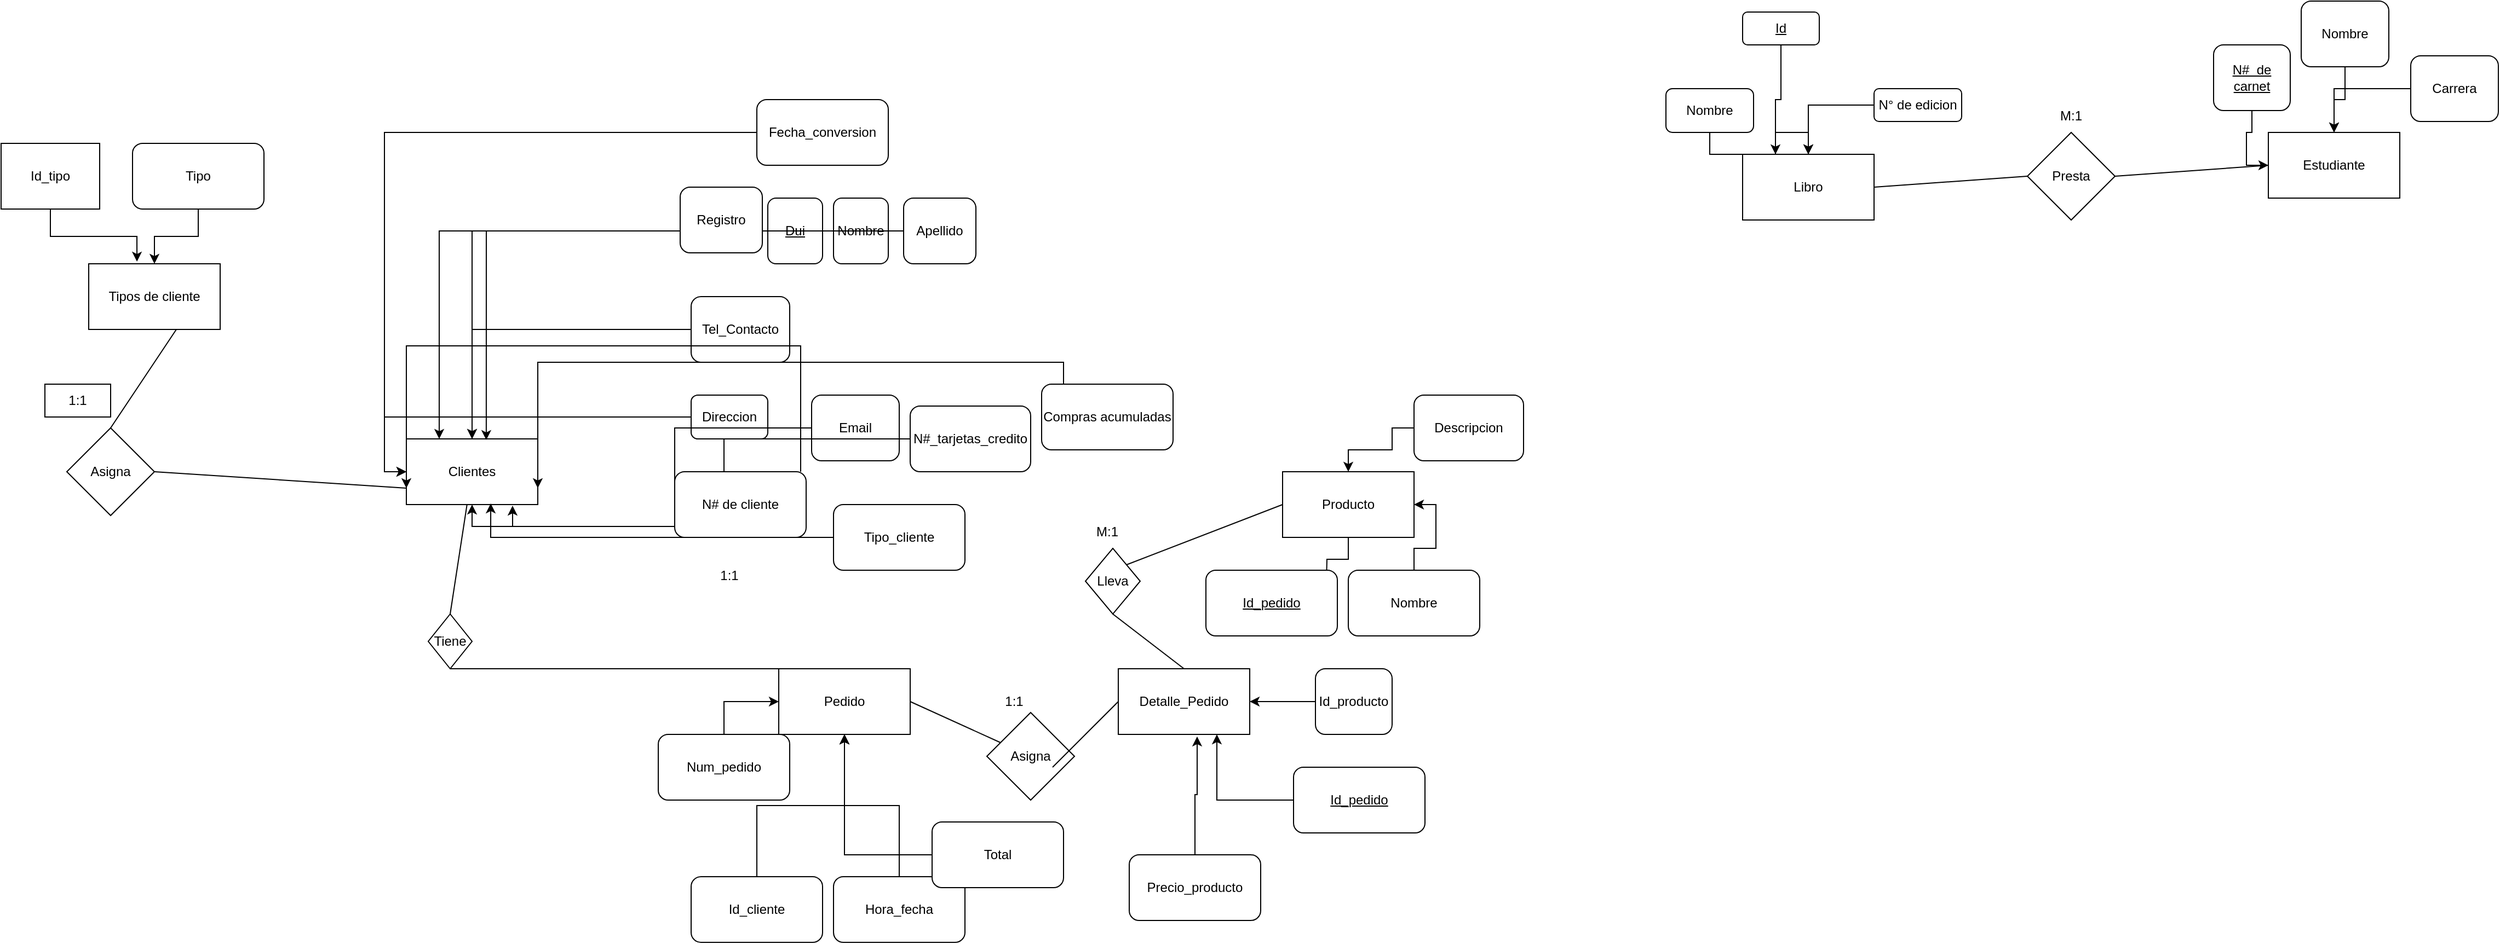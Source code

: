 <mxfile version="20.5.1" type="github">
  <diagram id="D4FRn-X8v1xza_RWKSgD" name="Página-1">
    <mxGraphModel dx="2479" dy="845" grid="1" gridSize="10" guides="1" tooltips="1" connect="1" arrows="1" fold="1" page="1" pageScale="1" pageWidth="827" pageHeight="1169" math="0" shadow="0">
      <root>
        <mxCell id="0" />
        <mxCell id="1" parent="0" />
        <mxCell id="p10tmFN7mJ3A4gBp0qT7-28" value="Libro" style="rounded=0;whiteSpace=wrap;html=1;" vertex="1" parent="1">
          <mxGeometry x="100" y="180" width="120" height="60" as="geometry" />
        </mxCell>
        <mxCell id="p10tmFN7mJ3A4gBp0qT7-33" style="edgeStyle=orthogonalEdgeStyle;rounded=0;orthogonalLoop=1;jettySize=auto;html=1;" edge="1" parent="1" source="p10tmFN7mJ3A4gBp0qT7-29" target="p10tmFN7mJ3A4gBp0qT7-28">
          <mxGeometry relative="1" as="geometry">
            <mxPoint x="170" y="170" as="targetPoint" />
          </mxGeometry>
        </mxCell>
        <mxCell id="p10tmFN7mJ3A4gBp0qT7-29" value="Nombre" style="rounded=1;whiteSpace=wrap;html=1;" vertex="1" parent="1">
          <mxGeometry x="30" y="120" width="80" height="40" as="geometry" />
        </mxCell>
        <mxCell id="p10tmFN7mJ3A4gBp0qT7-32" style="edgeStyle=orthogonalEdgeStyle;rounded=0;orthogonalLoop=1;jettySize=auto;html=1;exitX=0;exitY=0.5;exitDx=0;exitDy=0;entryX=0.5;entryY=0;entryDx=0;entryDy=0;" edge="1" parent="1" source="p10tmFN7mJ3A4gBp0qT7-30" target="p10tmFN7mJ3A4gBp0qT7-28">
          <mxGeometry relative="1" as="geometry">
            <mxPoint x="170" y="140" as="targetPoint" />
          </mxGeometry>
        </mxCell>
        <mxCell id="p10tmFN7mJ3A4gBp0qT7-30" value="N° de edicion" style="rounded=1;whiteSpace=wrap;html=1;" vertex="1" parent="1">
          <mxGeometry x="220" y="120" width="80" height="30" as="geometry" />
        </mxCell>
        <mxCell id="p10tmFN7mJ3A4gBp0qT7-34" style="edgeStyle=orthogonalEdgeStyle;rounded=0;orthogonalLoop=1;jettySize=auto;html=1;entryX=0.25;entryY=0;entryDx=0;entryDy=0;" edge="1" parent="1" source="p10tmFN7mJ3A4gBp0qT7-31" target="p10tmFN7mJ3A4gBp0qT7-28">
          <mxGeometry relative="1" as="geometry" />
        </mxCell>
        <mxCell id="p10tmFN7mJ3A4gBp0qT7-31" value="&lt;u&gt;Id&lt;/u&gt;" style="rounded=1;whiteSpace=wrap;html=1;" vertex="1" parent="1">
          <mxGeometry x="100" y="50" width="70" height="30" as="geometry" />
        </mxCell>
        <mxCell id="p10tmFN7mJ3A4gBp0qT7-35" value="Presta" style="rhombus;whiteSpace=wrap;html=1;" vertex="1" parent="1">
          <mxGeometry x="360" y="160" width="80" height="80" as="geometry" />
        </mxCell>
        <mxCell id="p10tmFN7mJ3A4gBp0qT7-36" value="Estudiante" style="rounded=0;whiteSpace=wrap;html=1;" vertex="1" parent="1">
          <mxGeometry x="580" y="160" width="120" height="60" as="geometry" />
        </mxCell>
        <mxCell id="p10tmFN7mJ3A4gBp0qT7-43" style="edgeStyle=orthogonalEdgeStyle;rounded=0;orthogonalLoop=1;jettySize=auto;html=1;entryX=0;entryY=0.5;entryDx=0;entryDy=0;" edge="1" parent="1" source="p10tmFN7mJ3A4gBp0qT7-37" target="p10tmFN7mJ3A4gBp0qT7-36">
          <mxGeometry relative="1" as="geometry" />
        </mxCell>
        <mxCell id="p10tmFN7mJ3A4gBp0qT7-37" value="&lt;u&gt;N#&amp;nbsp; de carnet&lt;/u&gt;" style="rounded=1;whiteSpace=wrap;html=1;" vertex="1" parent="1">
          <mxGeometry x="530" y="80" width="70" height="60" as="geometry" />
        </mxCell>
        <mxCell id="p10tmFN7mJ3A4gBp0qT7-41" style="edgeStyle=orthogonalEdgeStyle;rounded=0;orthogonalLoop=1;jettySize=auto;html=1;" edge="1" parent="1" source="p10tmFN7mJ3A4gBp0qT7-38" target="p10tmFN7mJ3A4gBp0qT7-36">
          <mxGeometry relative="1" as="geometry" />
        </mxCell>
        <mxCell id="p10tmFN7mJ3A4gBp0qT7-38" value="Nombre" style="rounded=1;whiteSpace=wrap;html=1;" vertex="1" parent="1">
          <mxGeometry x="610" y="40" width="80" height="60" as="geometry" />
        </mxCell>
        <mxCell id="p10tmFN7mJ3A4gBp0qT7-42" style="edgeStyle=orthogonalEdgeStyle;rounded=0;orthogonalLoop=1;jettySize=auto;html=1;" edge="1" parent="1" source="p10tmFN7mJ3A4gBp0qT7-40" target="p10tmFN7mJ3A4gBp0qT7-36">
          <mxGeometry relative="1" as="geometry" />
        </mxCell>
        <mxCell id="p10tmFN7mJ3A4gBp0qT7-40" value="Carrera" style="rounded=1;whiteSpace=wrap;html=1;" vertex="1" parent="1">
          <mxGeometry x="710" y="90" width="80" height="60" as="geometry" />
        </mxCell>
        <mxCell id="p10tmFN7mJ3A4gBp0qT7-45" value="" style="endArrow=none;html=1;rounded=0;exitX=1;exitY=0.5;exitDx=0;exitDy=0;entryX=0;entryY=0.5;entryDx=0;entryDy=0;" edge="1" parent="1" source="p10tmFN7mJ3A4gBp0qT7-28" target="p10tmFN7mJ3A4gBp0qT7-35">
          <mxGeometry width="50" height="50" relative="1" as="geometry">
            <mxPoint x="250" y="240" as="sourcePoint" />
            <mxPoint x="300" y="190" as="targetPoint" />
          </mxGeometry>
        </mxCell>
        <mxCell id="p10tmFN7mJ3A4gBp0qT7-46" value="" style="endArrow=none;html=1;rounded=0;exitX=1;exitY=0.5;exitDx=0;exitDy=0;entryX=0;entryY=0.5;entryDx=0;entryDy=0;" edge="1" parent="1" source="p10tmFN7mJ3A4gBp0qT7-35" target="p10tmFN7mJ3A4gBp0qT7-36">
          <mxGeometry width="50" height="50" relative="1" as="geometry">
            <mxPoint x="460" y="270" as="sourcePoint" />
            <mxPoint x="510" y="220" as="targetPoint" />
          </mxGeometry>
        </mxCell>
        <mxCell id="p10tmFN7mJ3A4gBp0qT7-47" value="M:1" style="text;html=1;strokeColor=none;fillColor=none;align=center;verticalAlign=middle;whiteSpace=wrap;rounded=0;" vertex="1" parent="1">
          <mxGeometry x="370" y="130" width="60" height="30" as="geometry" />
        </mxCell>
        <mxCell id="p10tmFN7mJ3A4gBp0qT7-48" value="Clientes" style="rounded=0;whiteSpace=wrap;html=1;" vertex="1" parent="1">
          <mxGeometry x="-1120" y="440" width="120" height="60" as="geometry" />
        </mxCell>
        <mxCell id="p10tmFN7mJ3A4gBp0qT7-61" style="edgeStyle=orthogonalEdgeStyle;rounded=0;orthogonalLoop=1;jettySize=auto;html=1;entryX=0.25;entryY=0;entryDx=0;entryDy=0;" edge="1" parent="1" source="p10tmFN7mJ3A4gBp0qT7-50" target="p10tmFN7mJ3A4gBp0qT7-48">
          <mxGeometry relative="1" as="geometry" />
        </mxCell>
        <mxCell id="p10tmFN7mJ3A4gBp0qT7-50" value="&lt;u&gt;Dui&lt;/u&gt;" style="rounded=1;whiteSpace=wrap;html=1;" vertex="1" parent="1">
          <mxGeometry x="-790" y="220" width="50" height="60" as="geometry" />
        </mxCell>
        <mxCell id="p10tmFN7mJ3A4gBp0qT7-62" style="edgeStyle=orthogonalEdgeStyle;rounded=0;orthogonalLoop=1;jettySize=auto;html=1;" edge="1" parent="1" source="p10tmFN7mJ3A4gBp0qT7-51" target="p10tmFN7mJ3A4gBp0qT7-48">
          <mxGeometry relative="1" as="geometry" />
        </mxCell>
        <mxCell id="p10tmFN7mJ3A4gBp0qT7-51" value="Nombre" style="rounded=1;whiteSpace=wrap;html=1;" vertex="1" parent="1">
          <mxGeometry x="-730" y="220" width="50" height="60" as="geometry" />
        </mxCell>
        <mxCell id="p10tmFN7mJ3A4gBp0qT7-63" style="edgeStyle=orthogonalEdgeStyle;rounded=0;orthogonalLoop=1;jettySize=auto;html=1;entryX=0.608;entryY=0.017;entryDx=0;entryDy=0;entryPerimeter=0;" edge="1" parent="1" source="p10tmFN7mJ3A4gBp0qT7-52" target="p10tmFN7mJ3A4gBp0qT7-48">
          <mxGeometry relative="1" as="geometry" />
        </mxCell>
        <mxCell id="p10tmFN7mJ3A4gBp0qT7-52" value="Apellido" style="rounded=1;whiteSpace=wrap;html=1;" vertex="1" parent="1">
          <mxGeometry x="-666" y="220" width="66" height="60" as="geometry" />
        </mxCell>
        <mxCell id="p10tmFN7mJ3A4gBp0qT7-60" style="edgeStyle=orthogonalEdgeStyle;rounded=0;orthogonalLoop=1;jettySize=auto;html=1;" edge="1" parent="1" source="p10tmFN7mJ3A4gBp0qT7-53" target="p10tmFN7mJ3A4gBp0qT7-48">
          <mxGeometry relative="1" as="geometry" />
        </mxCell>
        <mxCell id="p10tmFN7mJ3A4gBp0qT7-53" value="Tel_Contacto" style="rounded=1;whiteSpace=wrap;html=1;" vertex="1" parent="1">
          <mxGeometry x="-860" y="310" width="90" height="60" as="geometry" />
        </mxCell>
        <mxCell id="p10tmFN7mJ3A4gBp0qT7-59" style="edgeStyle=orthogonalEdgeStyle;rounded=0;orthogonalLoop=1;jettySize=auto;html=1;entryX=0;entryY=0.5;entryDx=0;entryDy=0;" edge="1" parent="1" source="p10tmFN7mJ3A4gBp0qT7-54" target="p10tmFN7mJ3A4gBp0qT7-48">
          <mxGeometry relative="1" as="geometry" />
        </mxCell>
        <mxCell id="p10tmFN7mJ3A4gBp0qT7-54" value="Direccion" style="rounded=1;whiteSpace=wrap;html=1;" vertex="1" parent="1">
          <mxGeometry x="-860" y="400" width="70" height="40" as="geometry" />
        </mxCell>
        <mxCell id="p10tmFN7mJ3A4gBp0qT7-58" style="edgeStyle=orthogonalEdgeStyle;rounded=0;orthogonalLoop=1;jettySize=auto;html=1;entryX=0.5;entryY=1;entryDx=0;entryDy=0;" edge="1" parent="1" source="p10tmFN7mJ3A4gBp0qT7-55" target="p10tmFN7mJ3A4gBp0qT7-48">
          <mxGeometry relative="1" as="geometry" />
        </mxCell>
        <mxCell id="p10tmFN7mJ3A4gBp0qT7-55" value="Email" style="rounded=1;whiteSpace=wrap;html=1;" vertex="1" parent="1">
          <mxGeometry x="-750" y="400" width="80" height="60" as="geometry" />
        </mxCell>
        <mxCell id="p10tmFN7mJ3A4gBp0qT7-57" style="edgeStyle=orthogonalEdgeStyle;rounded=0;orthogonalLoop=1;jettySize=auto;html=1;entryX=0.808;entryY=1.017;entryDx=0;entryDy=0;entryPerimeter=0;" edge="1" parent="1" source="p10tmFN7mJ3A4gBp0qT7-56" target="p10tmFN7mJ3A4gBp0qT7-48">
          <mxGeometry relative="1" as="geometry" />
        </mxCell>
        <mxCell id="p10tmFN7mJ3A4gBp0qT7-56" value="N#_tarjetas_credito" style="rounded=1;whiteSpace=wrap;html=1;" vertex="1" parent="1">
          <mxGeometry x="-660" y="410" width="110" height="60" as="geometry" />
        </mxCell>
        <mxCell id="p10tmFN7mJ3A4gBp0qT7-64" value="Registro" style="rounded=1;whiteSpace=wrap;html=1;" vertex="1" parent="1">
          <mxGeometry x="-870" y="210" width="75" height="60" as="geometry" />
        </mxCell>
        <mxCell id="p10tmFN7mJ3A4gBp0qT7-66" style="edgeStyle=orthogonalEdgeStyle;rounded=0;orthogonalLoop=1;jettySize=auto;html=1;entryX=0;entryY=0.75;entryDx=0;entryDy=0;" edge="1" parent="1" source="p10tmFN7mJ3A4gBp0qT7-65" target="p10tmFN7mJ3A4gBp0qT7-48">
          <mxGeometry relative="1" as="geometry">
            <Array as="points">
              <mxPoint x="-760" y="355" />
            </Array>
          </mxGeometry>
        </mxCell>
        <mxCell id="p10tmFN7mJ3A4gBp0qT7-65" value="N# de cliente" style="rounded=1;whiteSpace=wrap;html=1;" vertex="1" parent="1">
          <mxGeometry x="-875" y="470" width="120" height="60" as="geometry" />
        </mxCell>
        <mxCell id="p10tmFN7mJ3A4gBp0qT7-68" value="Tipos de cliente" style="rounded=0;whiteSpace=wrap;html=1;strokeColor=default;" vertex="1" parent="1">
          <mxGeometry x="-1410" y="280" width="120" height="60" as="geometry" />
        </mxCell>
        <mxCell id="p10tmFN7mJ3A4gBp0qT7-78" style="edgeStyle=orthogonalEdgeStyle;rounded=0;orthogonalLoop=1;jettySize=auto;html=1;entryX=0.367;entryY=-0.033;entryDx=0;entryDy=0;entryPerimeter=0;strokeColor=default;" edge="1" parent="1" source="p10tmFN7mJ3A4gBp0qT7-69" target="p10tmFN7mJ3A4gBp0qT7-68">
          <mxGeometry relative="1" as="geometry" />
        </mxCell>
        <mxCell id="p10tmFN7mJ3A4gBp0qT7-69" value="Id_tipo" style="rounded=0;whiteSpace=wrap;html=1;strokeColor=default;" vertex="1" parent="1">
          <mxGeometry x="-1490" y="170" width="90" height="60" as="geometry" />
        </mxCell>
        <mxCell id="p10tmFN7mJ3A4gBp0qT7-79" style="edgeStyle=orthogonalEdgeStyle;rounded=0;orthogonalLoop=1;jettySize=auto;html=1;entryX=0.5;entryY=0;entryDx=0;entryDy=0;strokeColor=default;" edge="1" parent="1" source="p10tmFN7mJ3A4gBp0qT7-70" target="p10tmFN7mJ3A4gBp0qT7-68">
          <mxGeometry relative="1" as="geometry" />
        </mxCell>
        <mxCell id="p10tmFN7mJ3A4gBp0qT7-70" value="Tipo" style="rounded=1;whiteSpace=wrap;html=1;strokeColor=default;" vertex="1" parent="1">
          <mxGeometry x="-1370" y="170" width="120" height="60" as="geometry" />
        </mxCell>
        <mxCell id="p10tmFN7mJ3A4gBp0qT7-72" style="edgeStyle=orthogonalEdgeStyle;rounded=0;orthogonalLoop=1;jettySize=auto;html=1;entryX=0.642;entryY=0.983;entryDx=0;entryDy=0;entryPerimeter=0;" edge="1" parent="1" source="p10tmFN7mJ3A4gBp0qT7-71" target="p10tmFN7mJ3A4gBp0qT7-48">
          <mxGeometry relative="1" as="geometry" />
        </mxCell>
        <mxCell id="p10tmFN7mJ3A4gBp0qT7-71" value="Tipo_cliente" style="rounded=1;whiteSpace=wrap;html=1;" vertex="1" parent="1">
          <mxGeometry x="-730" y="500" width="120" height="60" as="geometry" />
        </mxCell>
        <mxCell id="p10tmFN7mJ3A4gBp0qT7-73" value="Asigna" style="rhombus;whiteSpace=wrap;html=1;strokeColor=default;" vertex="1" parent="1">
          <mxGeometry x="-1430" y="430" width="80" height="80" as="geometry" />
        </mxCell>
        <mxCell id="p10tmFN7mJ3A4gBp0qT7-80" value="1:1" style="text;html=1;strokeColor=default;fillColor=none;align=center;verticalAlign=middle;whiteSpace=wrap;rounded=0;" vertex="1" parent="1">
          <mxGeometry x="-1450" y="390" width="60" height="30" as="geometry" />
        </mxCell>
        <mxCell id="p10tmFN7mJ3A4gBp0qT7-82" style="edgeStyle=orthogonalEdgeStyle;rounded=0;orthogonalLoop=1;jettySize=auto;html=1;entryX=1;entryY=0.75;entryDx=0;entryDy=0;" edge="1" parent="1" source="p10tmFN7mJ3A4gBp0qT7-81" target="p10tmFN7mJ3A4gBp0qT7-48">
          <mxGeometry relative="1" as="geometry">
            <Array as="points">
              <mxPoint x="-490" y="430" />
              <mxPoint x="-520" y="430" />
              <mxPoint x="-520" y="370" />
              <mxPoint x="-620" y="370" />
            </Array>
          </mxGeometry>
        </mxCell>
        <mxCell id="p10tmFN7mJ3A4gBp0qT7-81" value="Compras acumuladas" style="rounded=1;whiteSpace=wrap;html=1;" vertex="1" parent="1">
          <mxGeometry x="-540" y="390" width="120" height="60" as="geometry" />
        </mxCell>
        <mxCell id="p10tmFN7mJ3A4gBp0qT7-85" style="edgeStyle=orthogonalEdgeStyle;rounded=0;orthogonalLoop=1;jettySize=auto;html=1;entryX=0;entryY=0.5;entryDx=0;entryDy=0;" edge="1" parent="1" source="p10tmFN7mJ3A4gBp0qT7-84" target="p10tmFN7mJ3A4gBp0qT7-48">
          <mxGeometry relative="1" as="geometry" />
        </mxCell>
        <mxCell id="p10tmFN7mJ3A4gBp0qT7-84" value="Fecha_conversion" style="rounded=1;whiteSpace=wrap;html=1;" vertex="1" parent="1">
          <mxGeometry x="-800" y="130" width="120" height="60" as="geometry" />
        </mxCell>
        <mxCell id="p10tmFN7mJ3A4gBp0qT7-86" value="Pedido" style="rounded=0;whiteSpace=wrap;html=1;" vertex="1" parent="1">
          <mxGeometry x="-780" y="650" width="120" height="60" as="geometry" />
        </mxCell>
        <mxCell id="p10tmFN7mJ3A4gBp0qT7-91" style="edgeStyle=orthogonalEdgeStyle;rounded=0;orthogonalLoop=1;jettySize=auto;html=1;entryX=0;entryY=0.5;entryDx=0;entryDy=0;" edge="1" parent="1" source="p10tmFN7mJ3A4gBp0qT7-87" target="p10tmFN7mJ3A4gBp0qT7-86">
          <mxGeometry relative="1" as="geometry" />
        </mxCell>
        <mxCell id="p10tmFN7mJ3A4gBp0qT7-87" value="Num_pedido" style="rounded=1;whiteSpace=wrap;html=1;" vertex="1" parent="1">
          <mxGeometry x="-890" y="710" width="120" height="60" as="geometry" />
        </mxCell>
        <mxCell id="p10tmFN7mJ3A4gBp0qT7-92" style="edgeStyle=orthogonalEdgeStyle;rounded=0;orthogonalLoop=1;jettySize=auto;html=1;entryX=0.5;entryY=1;entryDx=0;entryDy=0;" edge="1" parent="1" source="p10tmFN7mJ3A4gBp0qT7-88" target="p10tmFN7mJ3A4gBp0qT7-86">
          <mxGeometry relative="1" as="geometry" />
        </mxCell>
        <mxCell id="p10tmFN7mJ3A4gBp0qT7-88" value="Hora_fecha" style="rounded=1;whiteSpace=wrap;html=1;" vertex="1" parent="1">
          <mxGeometry x="-730" y="840" width="120" height="60" as="geometry" />
        </mxCell>
        <mxCell id="p10tmFN7mJ3A4gBp0qT7-90" style="edgeStyle=orthogonalEdgeStyle;rounded=0;orthogonalLoop=1;jettySize=auto;html=1;" edge="1" parent="1" source="p10tmFN7mJ3A4gBp0qT7-89" target="p10tmFN7mJ3A4gBp0qT7-86">
          <mxGeometry relative="1" as="geometry" />
        </mxCell>
        <mxCell id="p10tmFN7mJ3A4gBp0qT7-89" value="Id_cliente" style="rounded=1;whiteSpace=wrap;html=1;" vertex="1" parent="1">
          <mxGeometry x="-860" y="840" width="120" height="60" as="geometry" />
        </mxCell>
        <mxCell id="p10tmFN7mJ3A4gBp0qT7-93" value="Detalle_Pedido" style="rounded=0;whiteSpace=wrap;html=1;" vertex="1" parent="1">
          <mxGeometry x="-470" y="650" width="120" height="60" as="geometry" />
        </mxCell>
        <mxCell id="p10tmFN7mJ3A4gBp0qT7-99" style="edgeStyle=orthogonalEdgeStyle;rounded=0;orthogonalLoop=1;jettySize=auto;html=1;" edge="1" parent="1" source="p10tmFN7mJ3A4gBp0qT7-94" target="p10tmFN7mJ3A4gBp0qT7-93">
          <mxGeometry relative="1" as="geometry" />
        </mxCell>
        <mxCell id="p10tmFN7mJ3A4gBp0qT7-94" value="Id_producto" style="rounded=1;whiteSpace=wrap;html=1;" vertex="1" parent="1">
          <mxGeometry x="-290" y="650" width="70" height="60" as="geometry" />
        </mxCell>
        <mxCell id="p10tmFN7mJ3A4gBp0qT7-96" style="edgeStyle=orthogonalEdgeStyle;rounded=0;orthogonalLoop=1;jettySize=auto;html=1;entryX=0.6;entryY=1.032;entryDx=0;entryDy=0;entryPerimeter=0;" edge="1" parent="1" source="p10tmFN7mJ3A4gBp0qT7-95" target="p10tmFN7mJ3A4gBp0qT7-93">
          <mxGeometry relative="1" as="geometry" />
        </mxCell>
        <mxCell id="p10tmFN7mJ3A4gBp0qT7-95" value="Precio_producto" style="rounded=1;whiteSpace=wrap;html=1;" vertex="1" parent="1">
          <mxGeometry x="-460" y="820" width="120" height="60" as="geometry" />
        </mxCell>
        <mxCell id="p10tmFN7mJ3A4gBp0qT7-98" value="Asigna" style="rhombus;whiteSpace=wrap;html=1;" vertex="1" parent="1">
          <mxGeometry x="-590" y="690" width="80" height="80" as="geometry" />
        </mxCell>
        <mxCell id="p10tmFN7mJ3A4gBp0qT7-101" style="edgeStyle=orthogonalEdgeStyle;rounded=0;orthogonalLoop=1;jettySize=auto;html=1;entryX=0.75;entryY=1;entryDx=0;entryDy=0;" edge="1" parent="1" source="p10tmFN7mJ3A4gBp0qT7-100" target="p10tmFN7mJ3A4gBp0qT7-93">
          <mxGeometry relative="1" as="geometry" />
        </mxCell>
        <mxCell id="p10tmFN7mJ3A4gBp0qT7-100" value="&lt;u&gt;Id_pedido&lt;/u&gt;" style="rounded=1;whiteSpace=wrap;html=1;" vertex="1" parent="1">
          <mxGeometry x="-310" y="740" width="120" height="60" as="geometry" />
        </mxCell>
        <mxCell id="p10tmFN7mJ3A4gBp0qT7-102" value="" style="endArrow=none;html=1;rounded=0;exitX=1;exitY=0.5;exitDx=0;exitDy=0;" edge="1" parent="1" source="p10tmFN7mJ3A4gBp0qT7-86" target="p10tmFN7mJ3A4gBp0qT7-98">
          <mxGeometry width="50" height="50" relative="1" as="geometry">
            <mxPoint x="-640" y="660" as="sourcePoint" />
            <mxPoint x="-590" y="610" as="targetPoint" />
          </mxGeometry>
        </mxCell>
        <mxCell id="p10tmFN7mJ3A4gBp0qT7-103" value="" style="endArrow=none;html=1;rounded=0;entryX=0;entryY=0.5;entryDx=0;entryDy=0;" edge="1" parent="1" target="p10tmFN7mJ3A4gBp0qT7-93">
          <mxGeometry width="50" height="50" relative="1" as="geometry">
            <mxPoint x="-530" y="740" as="sourcePoint" />
            <mxPoint x="-480" y="690" as="targetPoint" />
            <Array as="points">
              <mxPoint x="-500" y="710" />
            </Array>
          </mxGeometry>
        </mxCell>
        <mxCell id="p10tmFN7mJ3A4gBp0qT7-105" style="edgeStyle=orthogonalEdgeStyle;rounded=0;orthogonalLoop=1;jettySize=auto;html=1;" edge="1" parent="1" source="p10tmFN7mJ3A4gBp0qT7-104" target="p10tmFN7mJ3A4gBp0qT7-86">
          <mxGeometry relative="1" as="geometry" />
        </mxCell>
        <mxCell id="p10tmFN7mJ3A4gBp0qT7-104" value="Total" style="rounded=1;whiteSpace=wrap;html=1;" vertex="1" parent="1">
          <mxGeometry x="-640" y="790" width="120" height="60" as="geometry" />
        </mxCell>
        <mxCell id="p10tmFN7mJ3A4gBp0qT7-107" style="edgeStyle=orthogonalEdgeStyle;rounded=0;orthogonalLoop=1;jettySize=auto;html=1;" edge="1" parent="1" source="p10tmFN7mJ3A4gBp0qT7-106">
          <mxGeometry relative="1" as="geometry">
            <mxPoint x="-280" y="570.0" as="targetPoint" />
          </mxGeometry>
        </mxCell>
        <mxCell id="p10tmFN7mJ3A4gBp0qT7-106" value="Producto" style="rounded=0;whiteSpace=wrap;html=1;" vertex="1" parent="1">
          <mxGeometry x="-320" y="470" width="120" height="60" as="geometry" />
        </mxCell>
        <mxCell id="p10tmFN7mJ3A4gBp0qT7-108" value="&lt;u&gt;Id_pedido&lt;/u&gt;" style="rounded=1;whiteSpace=wrap;html=1;" vertex="1" parent="1">
          <mxGeometry x="-390" y="560" width="120" height="60" as="geometry" />
        </mxCell>
        <mxCell id="p10tmFN7mJ3A4gBp0qT7-110" style="edgeStyle=orthogonalEdgeStyle;rounded=0;orthogonalLoop=1;jettySize=auto;html=1;entryX=1;entryY=0.5;entryDx=0;entryDy=0;" edge="1" parent="1" source="p10tmFN7mJ3A4gBp0qT7-109" target="p10tmFN7mJ3A4gBp0qT7-106">
          <mxGeometry relative="1" as="geometry" />
        </mxCell>
        <mxCell id="p10tmFN7mJ3A4gBp0qT7-109" value="Nombre" style="rounded=1;whiteSpace=wrap;html=1;" vertex="1" parent="1">
          <mxGeometry x="-260" y="560" width="120" height="60" as="geometry" />
        </mxCell>
        <mxCell id="p10tmFN7mJ3A4gBp0qT7-113" style="edgeStyle=orthogonalEdgeStyle;rounded=0;orthogonalLoop=1;jettySize=auto;html=1;entryX=0.5;entryY=0;entryDx=0;entryDy=0;" edge="1" parent="1" source="p10tmFN7mJ3A4gBp0qT7-111" target="p10tmFN7mJ3A4gBp0qT7-106">
          <mxGeometry relative="1" as="geometry">
            <Array as="points">
              <mxPoint x="-220" y="430" />
              <mxPoint x="-220" y="450" />
              <mxPoint x="-260" y="450" />
            </Array>
          </mxGeometry>
        </mxCell>
        <mxCell id="p10tmFN7mJ3A4gBp0qT7-111" value="Descripcion" style="rounded=1;whiteSpace=wrap;html=1;" vertex="1" parent="1">
          <mxGeometry x="-200" y="400" width="100" height="60" as="geometry" />
        </mxCell>
        <mxCell id="p10tmFN7mJ3A4gBp0qT7-114" value="Lleva" style="rhombus;whiteSpace=wrap;html=1;" vertex="1" parent="1">
          <mxGeometry x="-500" y="540" width="50" height="60" as="geometry" />
        </mxCell>
        <mxCell id="p10tmFN7mJ3A4gBp0qT7-116" value="" style="endArrow=none;html=1;rounded=0;entryX=0;entryY=0.5;entryDx=0;entryDy=0;exitX=1;exitY=0;exitDx=0;exitDy=0;" edge="1" parent="1" source="p10tmFN7mJ3A4gBp0qT7-114" target="p10tmFN7mJ3A4gBp0qT7-106">
          <mxGeometry width="50" height="50" relative="1" as="geometry">
            <mxPoint x="-430" y="540" as="sourcePoint" />
            <mxPoint x="-380" y="490" as="targetPoint" />
          </mxGeometry>
        </mxCell>
        <mxCell id="p10tmFN7mJ3A4gBp0qT7-118" value="" style="endArrow=none;html=1;rounded=0;entryX=0.5;entryY=0;entryDx=0;entryDy=0;exitX=0.5;exitY=1;exitDx=0;exitDy=0;" edge="1" parent="1" source="p10tmFN7mJ3A4gBp0qT7-114" target="p10tmFN7mJ3A4gBp0qT7-93">
          <mxGeometry width="50" height="50" relative="1" as="geometry">
            <mxPoint x="-570" y="660" as="sourcePoint" />
            <mxPoint x="-520" y="610" as="targetPoint" />
          </mxGeometry>
        </mxCell>
        <mxCell id="p10tmFN7mJ3A4gBp0qT7-119" value="M:1" style="text;html=1;strokeColor=none;fillColor=none;align=center;verticalAlign=middle;whiteSpace=wrap;rounded=0;" vertex="1" parent="1">
          <mxGeometry x="-510" y="510" width="60" height="30" as="geometry" />
        </mxCell>
        <mxCell id="p10tmFN7mJ3A4gBp0qT7-120" value="1:1" style="text;html=1;strokeColor=none;fillColor=none;align=center;verticalAlign=middle;whiteSpace=wrap;rounded=0;" vertex="1" parent="1">
          <mxGeometry x="-595" y="665" width="60" height="30" as="geometry" />
        </mxCell>
        <mxCell id="p10tmFN7mJ3A4gBp0qT7-121" value="Tiene" style="rhombus;whiteSpace=wrap;html=1;" vertex="1" parent="1">
          <mxGeometry x="-1100" y="600" width="40" height="50" as="geometry" />
        </mxCell>
        <mxCell id="p10tmFN7mJ3A4gBp0qT7-122" value="" style="endArrow=none;html=1;rounded=0;exitX=0.5;exitY=0;exitDx=0;exitDy=0;" edge="1" parent="1" source="p10tmFN7mJ3A4gBp0qT7-121" target="p10tmFN7mJ3A4gBp0qT7-48">
          <mxGeometry width="50" height="50" relative="1" as="geometry">
            <mxPoint x="-835" y="600" as="sourcePoint" />
            <mxPoint x="-785" y="550" as="targetPoint" />
          </mxGeometry>
        </mxCell>
        <mxCell id="p10tmFN7mJ3A4gBp0qT7-123" value="" style="endArrow=none;html=1;rounded=0;entryX=0.5;entryY=1;entryDx=0;entryDy=0;exitX=0.5;exitY=0;exitDx=0;exitDy=0;" edge="1" parent="1" source="p10tmFN7mJ3A4gBp0qT7-86" target="p10tmFN7mJ3A4gBp0qT7-121">
          <mxGeometry width="50" height="50" relative="1" as="geometry">
            <mxPoint x="-690" y="650" as="sourcePoint" />
            <mxPoint x="-640" y="600" as="targetPoint" />
          </mxGeometry>
        </mxCell>
        <mxCell id="p10tmFN7mJ3A4gBp0qT7-124" value="1:1" style="text;html=1;strokeColor=none;fillColor=none;align=center;verticalAlign=middle;whiteSpace=wrap;rounded=0;" vertex="1" parent="1">
          <mxGeometry x="-855" y="550" width="60" height="30" as="geometry" />
        </mxCell>
        <mxCell id="p10tmFN7mJ3A4gBp0qT7-127" value="" style="endArrow=none;html=1;rounded=0;strokeColor=default;exitX=0.5;exitY=0;exitDx=0;exitDy=0;" edge="1" parent="1" source="p10tmFN7mJ3A4gBp0qT7-73">
          <mxGeometry width="50" height="50" relative="1" as="geometry">
            <mxPoint x="-1380" y="390" as="sourcePoint" />
            <mxPoint x="-1330" y="340" as="targetPoint" />
          </mxGeometry>
        </mxCell>
        <mxCell id="p10tmFN7mJ3A4gBp0qT7-129" value="" style="endArrow=none;html=1;rounded=0;strokeColor=default;entryX=1;entryY=0.5;entryDx=0;entryDy=0;exitX=0;exitY=0.75;exitDx=0;exitDy=0;" edge="1" parent="1" source="p10tmFN7mJ3A4gBp0qT7-48" target="p10tmFN7mJ3A4gBp0qT7-73">
          <mxGeometry width="50" height="50" relative="1" as="geometry">
            <mxPoint x="-1020" y="520" as="sourcePoint" />
            <mxPoint x="-970" y="470" as="targetPoint" />
          </mxGeometry>
        </mxCell>
      </root>
    </mxGraphModel>
  </diagram>
</mxfile>
